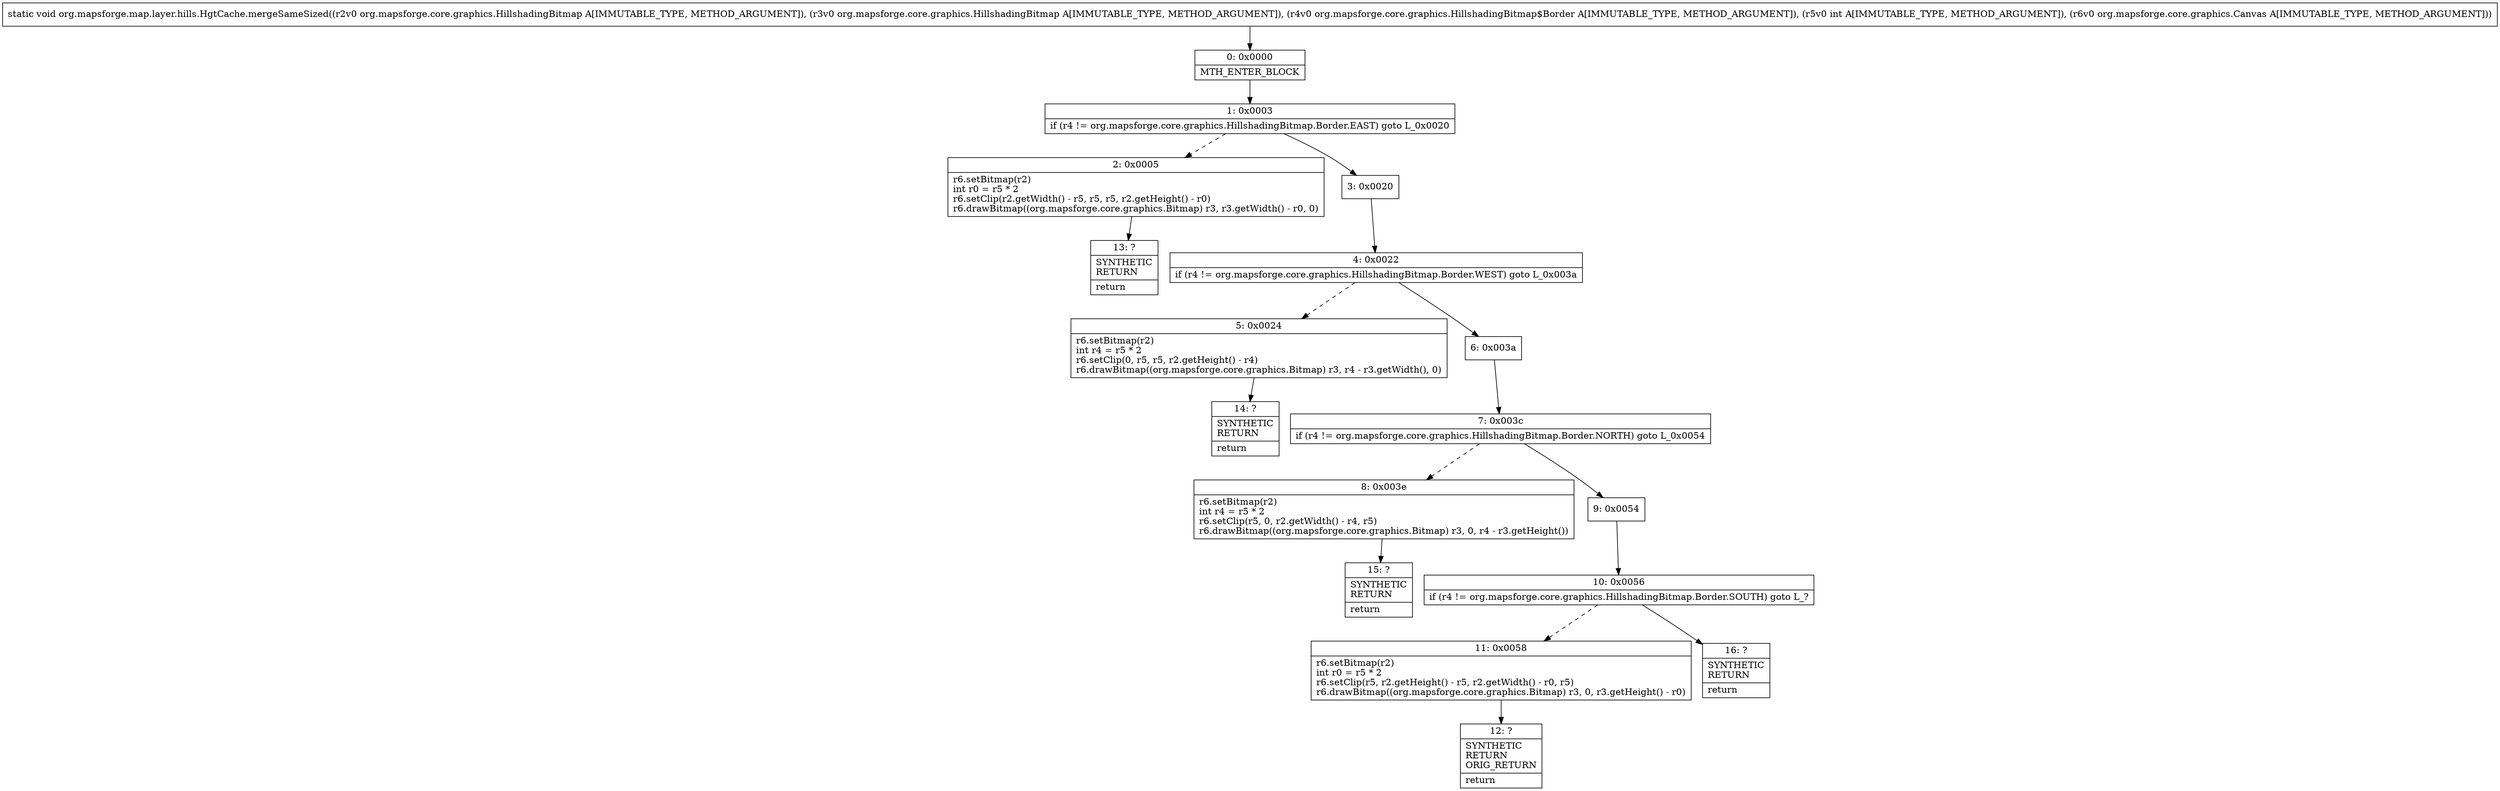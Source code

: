 digraph "CFG fororg.mapsforge.map.layer.hills.HgtCache.mergeSameSized(Lorg\/mapsforge\/core\/graphics\/HillshadingBitmap;Lorg\/mapsforge\/core\/graphics\/HillshadingBitmap;Lorg\/mapsforge\/core\/graphics\/HillshadingBitmap$Border;ILorg\/mapsforge\/core\/graphics\/Canvas;)V" {
Node_0 [shape=record,label="{0\:\ 0x0000|MTH_ENTER_BLOCK\l}"];
Node_1 [shape=record,label="{1\:\ 0x0003|if (r4 != org.mapsforge.core.graphics.HillshadingBitmap.Border.EAST) goto L_0x0020\l}"];
Node_2 [shape=record,label="{2\:\ 0x0005|r6.setBitmap(r2)\lint r0 = r5 * 2\lr6.setClip(r2.getWidth() \- r5, r5, r5, r2.getHeight() \- r0)\lr6.drawBitmap((org.mapsforge.core.graphics.Bitmap) r3, r3.getWidth() \- r0, 0)\l}"];
Node_3 [shape=record,label="{3\:\ 0x0020}"];
Node_4 [shape=record,label="{4\:\ 0x0022|if (r4 != org.mapsforge.core.graphics.HillshadingBitmap.Border.WEST) goto L_0x003a\l}"];
Node_5 [shape=record,label="{5\:\ 0x0024|r6.setBitmap(r2)\lint r4 = r5 * 2\lr6.setClip(0, r5, r5, r2.getHeight() \- r4)\lr6.drawBitmap((org.mapsforge.core.graphics.Bitmap) r3, r4 \- r3.getWidth(), 0)\l}"];
Node_6 [shape=record,label="{6\:\ 0x003a}"];
Node_7 [shape=record,label="{7\:\ 0x003c|if (r4 != org.mapsforge.core.graphics.HillshadingBitmap.Border.NORTH) goto L_0x0054\l}"];
Node_8 [shape=record,label="{8\:\ 0x003e|r6.setBitmap(r2)\lint r4 = r5 * 2\lr6.setClip(r5, 0, r2.getWidth() \- r4, r5)\lr6.drawBitmap((org.mapsforge.core.graphics.Bitmap) r3, 0, r4 \- r3.getHeight())\l}"];
Node_9 [shape=record,label="{9\:\ 0x0054}"];
Node_10 [shape=record,label="{10\:\ 0x0056|if (r4 != org.mapsforge.core.graphics.HillshadingBitmap.Border.SOUTH) goto L_?\l}"];
Node_11 [shape=record,label="{11\:\ 0x0058|r6.setBitmap(r2)\lint r0 = r5 * 2\lr6.setClip(r5, r2.getHeight() \- r5, r2.getWidth() \- r0, r5)\lr6.drawBitmap((org.mapsforge.core.graphics.Bitmap) r3, 0, r3.getHeight() \- r0)\l}"];
Node_12 [shape=record,label="{12\:\ ?|SYNTHETIC\lRETURN\lORIG_RETURN\l|return\l}"];
Node_13 [shape=record,label="{13\:\ ?|SYNTHETIC\lRETURN\l|return\l}"];
Node_14 [shape=record,label="{14\:\ ?|SYNTHETIC\lRETURN\l|return\l}"];
Node_15 [shape=record,label="{15\:\ ?|SYNTHETIC\lRETURN\l|return\l}"];
Node_16 [shape=record,label="{16\:\ ?|SYNTHETIC\lRETURN\l|return\l}"];
MethodNode[shape=record,label="{static void org.mapsforge.map.layer.hills.HgtCache.mergeSameSized((r2v0 org.mapsforge.core.graphics.HillshadingBitmap A[IMMUTABLE_TYPE, METHOD_ARGUMENT]), (r3v0 org.mapsforge.core.graphics.HillshadingBitmap A[IMMUTABLE_TYPE, METHOD_ARGUMENT]), (r4v0 org.mapsforge.core.graphics.HillshadingBitmap$Border A[IMMUTABLE_TYPE, METHOD_ARGUMENT]), (r5v0 int A[IMMUTABLE_TYPE, METHOD_ARGUMENT]), (r6v0 org.mapsforge.core.graphics.Canvas A[IMMUTABLE_TYPE, METHOD_ARGUMENT])) }"];
MethodNode -> Node_0;
Node_0 -> Node_1;
Node_1 -> Node_2[style=dashed];
Node_1 -> Node_3;
Node_2 -> Node_13;
Node_3 -> Node_4;
Node_4 -> Node_5[style=dashed];
Node_4 -> Node_6;
Node_5 -> Node_14;
Node_6 -> Node_7;
Node_7 -> Node_8[style=dashed];
Node_7 -> Node_9;
Node_8 -> Node_15;
Node_9 -> Node_10;
Node_10 -> Node_11[style=dashed];
Node_10 -> Node_16;
Node_11 -> Node_12;
}


